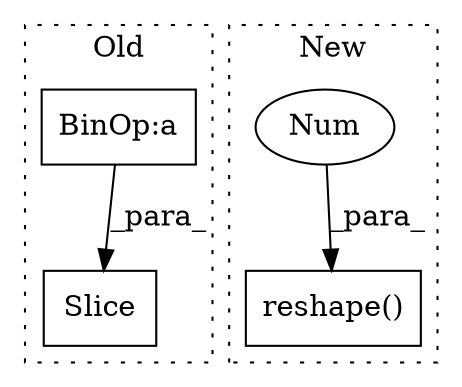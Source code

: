 digraph G {
subgraph cluster0 {
1 [label="Slice" a="80" s="2794" l="1" shape="box"];
4 [label="BinOp:a" a="82" s="2797" l="1" shape="box"];
label = "Old";
style="dotted";
}
subgraph cluster1 {
2 [label="reshape()" a="75" s="2930,2970" l="34,1" shape="box"];
3 [label="Num" a="76" s="2968" l="2" shape="ellipse"];
label = "New";
style="dotted";
}
3 -> 2 [label="_para_"];
4 -> 1 [label="_para_"];
}